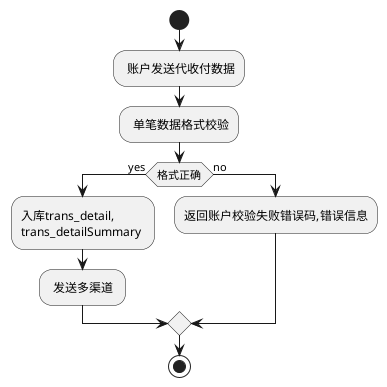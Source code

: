 
@startuml
start
: 账户发送代收付数据;
: 单笔数据格式校验;
if(格式正确) then (yes)
    :入库trans_detail,\ntrans_detailSummary ;
    : 发送多渠道 ;

else (no)
    :返回账户校验失败错误码,错误信息;

endif
stop

@enduml
